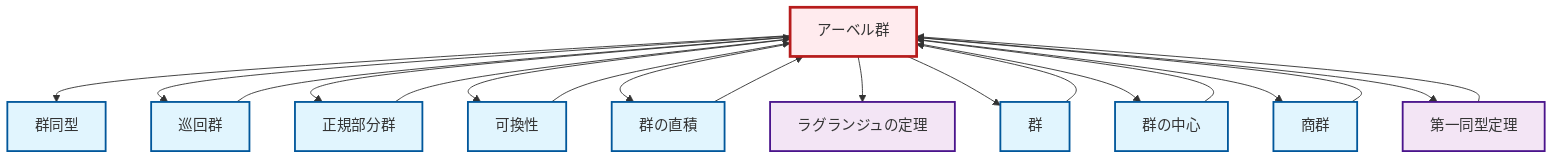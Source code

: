 graph TD
    classDef definition fill:#e1f5fe,stroke:#01579b,stroke-width:2px
    classDef theorem fill:#f3e5f5,stroke:#4a148c,stroke-width:2px
    classDef axiom fill:#fff3e0,stroke:#e65100,stroke-width:2px
    classDef example fill:#e8f5e9,stroke:#1b5e20,stroke-width:2px
    classDef current fill:#ffebee,stroke:#b71c1c,stroke-width:3px
    def-abelian-group["アーベル群"]:::definition
    def-cyclic-group["巡回群"]:::definition
    def-group["群"]:::definition
    def-direct-product["群の直積"]:::definition
    def-normal-subgroup["正規部分群"]:::definition
    thm-lagrange["ラグランジュの定理"]:::theorem
    def-commutativity["可換性"]:::definition
    def-isomorphism["群同型"]:::definition
    def-center-of-group["群の中心"]:::definition
    def-quotient-group["商群"]:::definition
    thm-first-isomorphism["第一同型定理"]:::theorem
    def-abelian-group --> def-isomorphism
    def-direct-product --> def-abelian-group
    def-abelian-group --> def-cyclic-group
    def-abelian-group --> def-normal-subgroup
    def-abelian-group --> def-commutativity
    def-abelian-group --> def-direct-product
    def-group --> def-abelian-group
    def-center-of-group --> def-abelian-group
    def-quotient-group --> def-abelian-group
    def-cyclic-group --> def-abelian-group
    def-normal-subgroup --> def-abelian-group
    def-abelian-group --> thm-lagrange
    def-abelian-group --> def-group
    def-abelian-group --> def-center-of-group
    def-commutativity --> def-abelian-group
    def-abelian-group --> def-quotient-group
    thm-first-isomorphism --> def-abelian-group
    def-abelian-group --> thm-first-isomorphism
    class def-abelian-group current